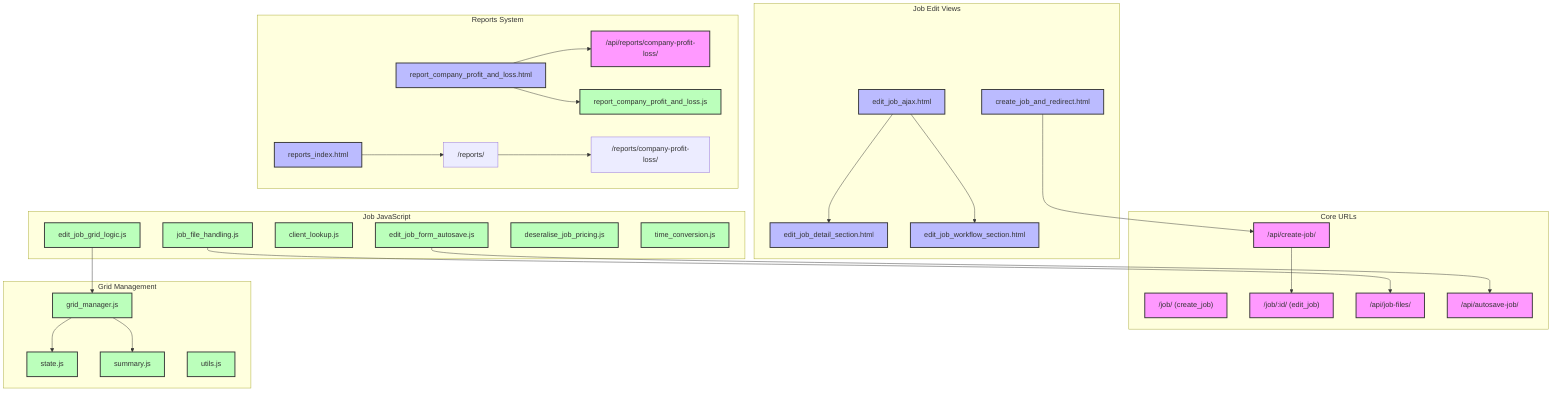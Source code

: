 graph TD
    subgraph Core URLs
        urlJob["/job/ (create_job)"]
        urlJobEdit["/job/:id/ (edit_job)"]
        apiCreateJob["/api/create-job/"]
        apiJobFiles["/api/job-files/"]
        apiAutosaveJob["/api/autosave-job/"]
    end

    subgraph Job Edit Views
        viewJobEdit["edit_job_ajax.html"]
        viewJobDetail["edit_job_detail_section.html"]
        viewJobWorkflow["edit_job_workflow_section.html"]
        viewCreateJob["create_job_and_redirect.html"]
    end

    subgraph Job JavaScript
        jsEditJob["edit_job_form_autosave.js"]
        jsJobFile["job_file_handling.js"]
        jsClientLookup["client_lookup.js"]
        jsEditJobGrid["edit_job_grid_logic.js"]
        jsDeserializeJob["deseralise_job_pricing.js"]
        jsTimeConversion["time_conversion.js"]
    end

    subgraph Reports System
        urlReports["/reports/"]
        urlProfitLoss["/reports/company-profit-loss/"]
        apiProfitLoss["/api/reports/company-profit-loss/"]
        viewReportsIndex["reports_index.html"]
        viewProfitLoss["report_company_profit_and_loss.html"]
        jsReportPnL["report_company_profit_and_loss.js"]
    end

    subgraph Grid Management
        jsGridManager["grid_manager.js"]
        jsState["state.js"]
        jsSummary["summary.js"]
        jsUtils["utils.js"]
    end

    %% Job Creation Flow
    viewCreateJob --> apiCreateJob
    apiCreateJob --> urlJobEdit

    %% Job Edit Flow
    viewJobEdit --> viewJobDetail
    viewJobEdit --> viewJobWorkflow
    jsEditJob --> apiAutosaveJob
    jsJobFile --> apiJobFiles
    jsEditJobGrid --> jsGridManager
    jsGridManager --> jsState
    jsGridManager --> jsSummary

    %% Reports Flow
    viewReportsIndex --> urlReports
    viewProfitLoss --> apiProfitLoss
    viewProfitLoss --> jsReportPnL
    urlReports --> urlProfitLoss

    %% Style Definitions
    classDef api fill:#f9f,stroke:#333,stroke-width:2px;
    classDef view fill:#bbf,stroke:#333,stroke-width:2px;
    classDef js fill:#bfb,stroke:#333,stroke-width:2px;

    class urlJob,urlJobEdit,apiCreateJob,apiJobFiles,apiAutosaveJob,apiProfitLoss api;
    class viewJobEdit,viewJobDetail,viewJobWorkflow,viewCreateJob,viewReportsIndex,viewProfitLoss view;
    class jsEditJob,jsJobFile,jsClientLookup,jsEditJobGrid,jsDeserializeJob,jsTimeConversion,jsGridManager,jsState,jsSummary,jsUtils,jsReportPnL js;